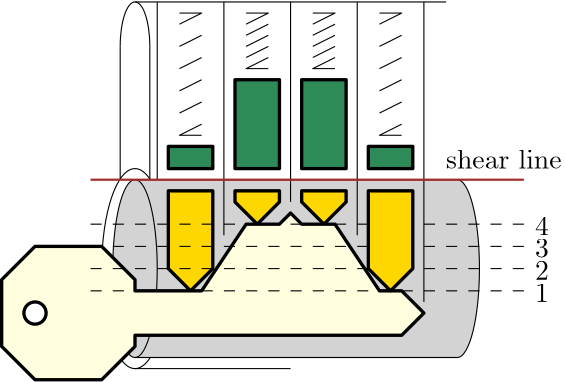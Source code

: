 <?xml version="1.0"?>
<!DOCTYPE ipe SYSTEM "ipe.dtd">
<ipe version="70107" creator="Ipe 7.2.5">
<info created="D:20160811210508" modified="D:20171020140334"/>
<ipestyle name="basic">
<symbol name="arrow/arc(spx)">
<path stroke="sym-stroke" fill="sym-stroke" pen="sym-pen">
0 0 m
-1 0.333 l
-1 -0.333 l
h
</path>
</symbol>
<symbol name="arrow/farc(spx)">
<path stroke="sym-stroke" fill="white" pen="sym-pen">
0 0 m
-1 0.333 l
-1 -0.333 l
h
</path>
</symbol>
<symbol name="arrow/ptarc(spx)">
<path stroke="sym-stroke" fill="sym-stroke" pen="sym-pen">
0 0 m
-1 0.333 l
-0.8 0 l
-1 -0.333 l
h
</path>
</symbol>
<symbol name="arrow/fptarc(spx)">
<path stroke="sym-stroke" fill="white" pen="sym-pen">
0 0 m
-1 0.333 l
-0.8 0 l
-1 -0.333 l
h
</path>
</symbol>
<symbol name="mark/circle(sx)" transformations="translations">
<path fill="sym-stroke">
0.6 0 0 0.6 0 0 e
0.4 0 0 0.4 0 0 e
</path>
</symbol>
<symbol name="mark/disk(sx)" transformations="translations">
<path fill="sym-stroke">
0.6 0 0 0.6 0 0 e
</path>
</symbol>
<symbol name="mark/fdisk(sfx)" transformations="translations">
<group>
<path fill="sym-fill">
0.5 0 0 0.5 0 0 e
</path>
<path fill="sym-stroke" fillrule="eofill">
0.6 0 0 0.6 0 0 e
0.4 0 0 0.4 0 0 e
</path>
</group>
</symbol>
<symbol name="mark/box(sx)" transformations="translations">
<path fill="sym-stroke" fillrule="eofill">
-0.6 -0.6 m
0.6 -0.6 l
0.6 0.6 l
-0.6 0.6 l
h
-0.4 -0.4 m
0.4 -0.4 l
0.4 0.4 l
-0.4 0.4 l
h
</path>
</symbol>
<symbol name="mark/square(sx)" transformations="translations">
<path fill="sym-stroke">
-0.6 -0.6 m
0.6 -0.6 l
0.6 0.6 l
-0.6 0.6 l
h
</path>
</symbol>
<symbol name="mark/fsquare(sfx)" transformations="translations">
<group>
<path fill="sym-fill">
-0.5 -0.5 m
0.5 -0.5 l
0.5 0.5 l
-0.5 0.5 l
h
</path>
<path fill="sym-stroke" fillrule="eofill">
-0.6 -0.6 m
0.6 -0.6 l
0.6 0.6 l
-0.6 0.6 l
h
-0.4 -0.4 m
0.4 -0.4 l
0.4 0.4 l
-0.4 0.4 l
h
</path>
</group>
</symbol>
<symbol name="mark/cross(sx)" transformations="translations">
<group>
<path fill="sym-stroke">
-0.43 -0.57 m
0.57 0.43 l
0.43 0.57 l
-0.57 -0.43 l
h
</path>
<path fill="sym-stroke">
-0.43 0.57 m
0.57 -0.43 l
0.43 -0.57 l
-0.57 0.43 l
h
</path>
</group>
</symbol>
<symbol name="arrow/fnormal(spx)">
<path stroke="sym-stroke" fill="white" pen="sym-pen">
0 0 m
-1 0.333 l
-1 -0.333 l
h
</path>
</symbol>
<symbol name="arrow/pointed(spx)">
<path stroke="sym-stroke" fill="sym-stroke" pen="sym-pen">
0 0 m
-1 0.333 l
-0.8 0 l
-1 -0.333 l
h
</path>
</symbol>
<symbol name="arrow/fpointed(spx)">
<path stroke="sym-stroke" fill="white" pen="sym-pen">
0 0 m
-1 0.333 l
-0.8 0 l
-1 -0.333 l
h
</path>
</symbol>
<symbol name="arrow/linear(spx)">
<path stroke="sym-stroke" pen="sym-pen">
-1 0.333 m
0 0 l
-1 -0.333 l
</path>
</symbol>
<symbol name="arrow/fdouble(spx)">
<path stroke="sym-stroke" fill="white" pen="sym-pen">
0 0 m
-1 0.333 l
-1 -0.333 l
h
-1 0 m
-2 0.333 l
-2 -0.333 l
h
</path>
</symbol>
<symbol name="arrow/double(spx)">
<path stroke="sym-stroke" fill="sym-stroke" pen="sym-pen">
0 0 m
-1 0.333 l
-1 -0.333 l
h
-1 0 m
-2 0.333 l
-2 -0.333 l
h
</path>
</symbol>
<pen name="heavier" value="0.8"/>
<pen name="fat" value="1.2"/>
<pen name="ultrafat" value="2"/>
<symbolsize name="large" value="5"/>
<symbolsize name="small" value="2"/>
<symbolsize name="tiny" value="1.1"/>
<arrowsize name="large" value="10"/>
<arrowsize name="small" value="5"/>
<arrowsize name="tiny" value="3"/>
<color name="red" value="1 0 0"/>
<color name="green" value="0 1 0"/>
<color name="blue" value="0 0 1"/>
<color name="yellow" value="1 1 0"/>
<color name="orange" value="1 0.647 0"/>
<color name="gold" value="1 0.843 0"/>
<color name="purple" value="0.627 0.125 0.941"/>
<color name="gray" value="0.745"/>
<color name="brown" value="0.647 0.165 0.165"/>
<color name="navy" value="0 0 0.502"/>
<color name="pink" value="1 0.753 0.796"/>
<color name="seagreen" value="0.18 0.545 0.341"/>
<color name="turquoise" value="0.251 0.878 0.816"/>
<color name="violet" value="0.933 0.51 0.933"/>
<color name="darkblue" value="0 0 0.545"/>
<color name="darkcyan" value="0 0.545 0.545"/>
<color name="darkgray" value="0.663"/>
<color name="darkgreen" value="0 0.392 0"/>
<color name="darkmagenta" value="0.545 0 0.545"/>
<color name="darkorange" value="1 0.549 0"/>
<color name="darkred" value="0.545 0 0"/>
<color name="lightblue" value="0.678 0.847 0.902"/>
<color name="lightcyan" value="0.878 1 1"/>
<color name="lightgray" value="0.827"/>
<color name="lightgreen" value="0.565 0.933 0.565"/>
<color name="lightyellow" value="1 1 0.878"/>
<dashstyle name="dashed" value="[4] 0"/>
<dashstyle name="dotted" value="[1 3] 0"/>
<dashstyle name="dash dotted" value="[4 2 1 2] 0"/>
<dashstyle name="dash dot dotted" value="[4 2 1 2 1 2] 0"/>
<textsize name="large" value="\large"/>
<textsize name="Large" value="\Large"/>
<textsize name="LARGE" value="\LARGE"/>
<textsize name="huge" value="\huge"/>
<textsize name="Huge" value="\Huge"/>
<textsize name="small" value="\small"/>
<textsize name="footnote" value="\footnotesize"/>
<textsize name="tiny" value="\tiny"/>
<textstyle name="center" begin="\begin{center}" end="\end{center}"/>
<textstyle name="itemize" begin="\begin{itemize}" end="\end{itemize}"/>
<textstyle name="item" begin="\begin{itemize}\item{}" end="\end{itemize}"/>
<gridsize name="4 pts" value="4"/>
<gridsize name="8 pts (~3 mm)" value="8"/>
<gridsize name="16 pts (~6 mm)" value="16"/>
<gridsize name="32 pts (~12 mm)" value="32"/>
<gridsize name="10 pts (~3.5 mm)" value="10"/>
<gridsize name="20 pts (~7 mm)" value="20"/>
<gridsize name="14 pts (~5 mm)" value="14"/>
<gridsize name="28 pts (~10 mm)" value="28"/>
<gridsize name="56 pts (~20 mm)" value="56"/>
<anglesize name="90 deg" value="90"/>
<anglesize name="60 deg" value="60"/>
<anglesize name="45 deg" value="45"/>
<anglesize name="30 deg" value="30"/>
<anglesize name="22.5 deg" value="22.5"/>
<opacity name="10%" value="0.1"/>
<opacity name="30%" value="0.3"/>
<opacity name="50%" value="0.5"/>
<opacity name="75%" value="0.75"/>
<tiling name="falling" angle="-60" step="4" width="1"/>
<tiling name="rising" angle="30" step="4" width="1"/>
</ipestyle>
<page>
<layer name="Pins"/>
<layer name="Labels"/>
<layer name="Shear_line"/>
<layer name="Springs"/>
<layer name="Keys"/>
<layer name="Locks"/>
<view layers="Pins Labels Shear_line Springs Keys Locks" active="Locks"/>
<path layer="Locks" fill="white">
308 584 m
308 452 l
416 452 l
416 584 l
h
</path>
<path matrix="0.333333 0 0 1 142.667 0" fill="white">
480 568 m
480 512 l
512 512 l
512 568 l
h
</path>
<path matrix="0.333333 0 0 1 206.667 0" stroke="black" fill="white">
288 568 m
16 0 0 -16 304 568 320 568 a
</path>
<path matrix="0.333333 0 0 1 206.667 0" stroke="black" fill="white">
288 568 m
288 512 l
</path>
<path matrix="0.333333 0 0 1 206.667 0" stroke="black" fill="white">
320 568 m
320 512 l
</path>
<path matrix="0.285714 0 0 1.14286 298.286 -74.2857" stroke="black" fill="lightgray">
28 0 0 28 440 492 e
</path>
<path matrix="0.333333 0 0 1 137.333 0" stroke="black" fill="white">
36 0 0 36 512 488 e
</path>
<path fill="lightgray">
308 456 m
308 520 l
424 520 l
424 456 l
h
</path>
<path matrix="0.285714 0 0 1.14286 182.286 -74.2857" stroke="black" fill="lightgray">
28 0 0 28 440 492 e
</path>
<text layer="Labels" matrix="1 0 0 1 100 -12" transformations="translations" pos="352 488" stroke="black" type="label" width="4.981" height="6.42" depth="0" valign="baseline">1</text>
<text matrix="1 0 0 1 100 -4" transformations="translations" pos="352 488" stroke="black" type="label" width="4.981" height="6.42" depth="0" valign="baseline">2</text>
<text matrix="1 0 0 1 100 -4" transformations="translations" pos="352 496" stroke="black" type="label" width="4.981" height="6.42" depth="0" valign="baseline">3</text>
<text matrix="1 0 0 1 100 -4" transformations="translations" pos="352 504" stroke="black" type="label" width="4.981" height="6.42" depth="0" valign="baseline">4</text>
<path layer="Pins" matrix="1 0 0 1 80 -16" stroke="black" fill="gold" pen="fat">
272 520 m
264 528 l
264 532 l
280 532 l
280 528 l
272 520 l
264 528 l
</path>
<path matrix="1 0 0 1 80 24" stroke="black" fill="gold" pen="fat">
288 492 m
288 488 l
296 480 l
304 488 l
304 492 l
288 492 l
288 488 l
</path>
<path matrix="1 0 0 1 80 -8" stroke="black" fill="white" pen="fat">
304 512 m
304 512 l
304 512 l
304 512 l
h
</path>
<path layer="Springs" matrix="1 0 0 1 200 -156" stroke="black">
196 736 m
204 736 l
196 732 l
</path>
<path matrix="1 0 0 1 200 -156" stroke="black">
196 724 m
204 728 l
</path>
<path matrix="1 0 0 1 200 -160" stroke="black">
196 720 m
204 724 l
</path>
<path matrix="1 0 0 1 200 -180" stroke="black">
204 720 m
196 716 l
204 716 l
</path>
<path matrix="1 0 0 1 80 4" stroke="black" fill="white">
324 552 m
316 548 l
</path>
<path matrix="1 0 0 1 80 4" stroke="black" fill="white">
324 544 m
316 540 l
</path>
<path layer="Pins" matrix="1 0 0 4 80 -1540" stroke="black" fill="seagreen" pen="fat">
288 516 m
288 524 l
304 524 l
304 516 l
h
</path>
<path matrix="1 0 0 1 80 8" stroke="black" fill="seagreen" pen="fat">
312 524 m
312 516 l
328 516 l
328 524 l
h
</path>
<path matrix="1 0 0 1 80 8" stroke="black" fill="seagreen" pen="fat">
256 516 m
256 524 l
240 524 l
240 516 l
h
</path>
<path layer="Springs" matrix="1 0 0 1 176 -156" stroke="black">
196 736 m
204 736 l
196 732 l
</path>
<path matrix="1 0 0 1 176 -156" stroke="black">
196 728 m
204 732 l
</path>
<path matrix="1 0 0 1 176 -156" stroke="black">
196 724 m
204 728 l
</path>
<path matrix="1 0 0 1 176 -156" stroke="black">
196 720 m
204 724 l
</path>
<path matrix="1 0 0 1 176 -156" stroke="black">
204 720 m
196 716 l
204 716 l
</path>
<path layer="Pins" matrix="1 0 0 1 80 8" stroke="black" fill="gold" pen="fat">
256 508 m
240 508 l
240 480 l
248 472 l
256 480 l
256 508 l
240 508 l
</path>
<path layer="Keys" stroke="black" fill="lightyellow" pen="fat">
308 480 m
332 480 l
348 504 l
356 504 l
360 504 l
364 508 l
368 504 l
380 504 l
396 480 l
404 480 l
412 472 l
404 464 l
308 464 l
308 460 l
296 448 l
272 448 l
260 460 l
260 484 l
272 496 l
296 496 l
308 484 l
308 480 l
332 480 l
</path>
<path layer="Springs" matrix="1 0 0 1 152 -156" stroke="black">
196 736 m
204 736 l
196 732 l
</path>
<path matrix="1 0 0 1 152 -156" stroke="black">
196 728 m
204 732 l
</path>
<path matrix="1 0 0 1 152 -156" stroke="black">
196 724 m
204 728 l
</path>
<path matrix="1 0 0 1 152 -156" stroke="black">
196 720 m
204 724 l
</path>
<path matrix="1 0 0 1 152 -156" stroke="black">
204 720 m
196 716 l
204 716 l
</path>
<path matrix="1 0 0 1 128 -156" stroke="black">
196 736 m
204 736 l
196 732 l
</path>
<path matrix="1 0 0 1 128 -160" stroke="black">
196 728 m
204 732 l
</path>
<path matrix="1 0 0 1 128 -164" stroke="black">
196 724 m
204 728 l
</path>
<path matrix="1 0 0 1 128 -168" stroke="black">
196 720 m
204 724 l
</path>
<path matrix="1 0 0 1 128 -180" stroke="black">
204 720 m
196 716 l
204 716 l
</path>
<path matrix="1 0 0 1 80 -4" stroke="black" fill="lightyellow">
244 548 m
252 552 l
</path>
<path layer="Keys" matrix="1 0 0 1 -4 0" stroke="black" fill="white" pen="fat">
4 0 0 4 276 472 e
</path>
<path layer="Locks" stroke="black">
424 456 m
308 456 l
</path>
<path stroke="black">
364 584 m
364 512 l
</path>
<path stroke="black">
388 584 m
388 500 l
</path>
<path stroke="black">
340 500 m
340 584 l
</path>
<path stroke="black">
412 584 m
412 476 l
</path>
<path stroke="black">
308 584 m
420 584 l
</path>
<path stroke="black">
308 452 m
364 452 l
</path>
<text layer="Labels" matrix="1 0 0 1 -44 8" transformations="translations" pos="464 516" stroke="black" type="label" width="41.594" height="6.918" depth="0" valign="baseline">shear line</text>
<path layer="Locks" stroke="black">
316 584 m
316 520 l
</path>
<path layer="Labels" matrix="0.406246 0 0 1 266 0" stroke="black" dash="dashed">
448 480 m
64 480 l
</path>
<path matrix="0.406246 0 0 1 266 0" stroke="black" dash="dashed">
448 488 m
64 488 l
</path>
<path matrix="0.406246 0 0 1 266 0" stroke="black" dash="dashed">
448 496 m
64 496 l
</path>
<path matrix="0.406246 0 0 1 266 0" stroke="black" dash="dashed">
448 504 m
64 504 l
</path>
<path layer="Locks" stroke="black">
308 520 m
424 520 l
</path>
<path layer="Labels" matrix="0.406246 0 0 1 266 0" stroke="brown" pen="heavier">
448 520 m
64 520 l
</path>
<path layer="Locks" matrix="1 0 0 4 104 -1540" stroke="black" fill="seagreen" pen="fat">
256 516 m
256 524 l
240 524 l
240 516 l
h
</path>
<path stroke="black" fill="gold" pen="fat">
392 516 m
392 488 l
400 480 l
408 488 l
408 516 l
h
</path>
</page>
</ipe>
